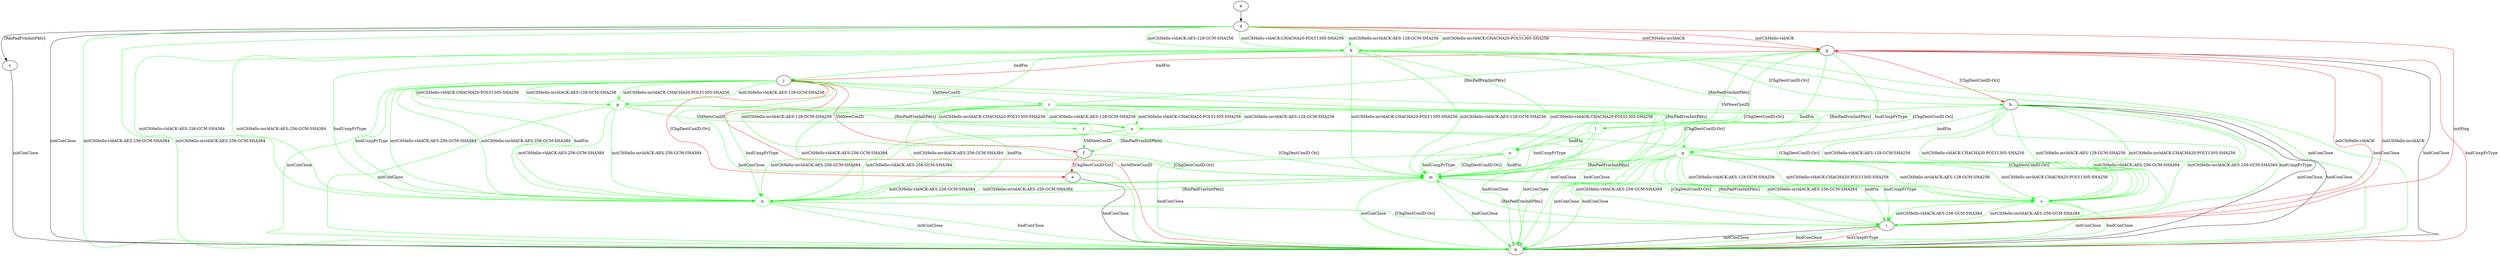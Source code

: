 digraph "" {
	a -> d	[key=0];
	c -> b	[key=0,
		label="initConClose "];
	d -> b	[key=0,
		label="initConClose "];
	d -> b	[key=1,
		color=green,
		label="initCltHello-vldACK:AES-256-GCM-SHA384 "];
	d -> b	[key=2,
		color=green,
		label="initCltHello-invldACK:AES-256-GCM-SHA384 "];
	d -> c	[key=0,
		label="[RmPadFrmInitPkts] "];
	d -> g	[key=0,
		color=red,
		label="initCltHello-vldACK "];
	d -> g	[key=1,
		color=red,
		label="initCltHello-invldACK "];
	d -> i	[key=0,
		color=red,
		label="initPing "];
	k	[color=green];
	d -> k	[key=0,
		color=green,
		label="initCltHello-vldACK:AES-128-GCM-SHA256 "];
	d -> k	[key=1,
		color=green,
		label="initCltHello-vldACK:CHACHA20-POLY1305-SHA256 "];
	d -> k	[key=2,
		color=green,
		label="initCltHello-invldACK:AES-128-GCM-SHA256 "];
	d -> k	[key=3,
		color=green,
		label="initCltHello-invldACK:CHACHA20-POLY1305-SHA256 "];
	e -> b	[key=0,
		label="hndConClose "];
	f -> e	[key=0,
		color=red,
		label="[ChgDestConID-Ori] "];
	m	[color=green];
	f -> m	[key=0,
		color=green,
		label="[ChgDestConID-Ori] "];
	g -> b	[key=0,
		label="hndConClose "];
	g -> b	[key=1,
		color=red,
		label="hndUnxpFrType "];
	g -> h	[key=0,
		color=red,
		label="[ChgDestConID-Ori] "];
	g -> j	[key=0,
		color=red,
		label="hndFin "];
	g -> m	[key=0,
		color=green,
		label="hndFin "];
	g -> m	[key=1,
		color=green,
		label="hndUnxpFrType "];
	g -> m	[key=2,
		color=green,
		label="[ChgDestConID-Ori] "];
	h -> b	[key=0,
		label="initConClose "];
	h -> b	[key=1,
		label="hndConClose "];
	h -> i	[key=0,
		color=green,
		label="initCltHello-vldACK:AES-256-GCM-SHA384 "];
	h -> i	[key=1,
		color=green,
		label="initCltHello-invldACK:AES-256-GCM-SHA384 "];
	h -> i	[key=2,
		color=green,
		label="hndUnxpFrType "];
	l	[color=green];
	h -> l	[key=0,
		color=green,
		label="[RmPadFrmInitPkts] "];
	q	[color=green];
	h -> q	[key=0,
		color=green,
		label="hndFin "];
	s	[color=green];
	h -> s	[key=0,
		color=green,
		label="initCltHello-vldACK:AES-128-GCM-SHA256 "];
	h -> s	[key=1,
		color=green,
		label="initCltHello-vldACK:CHACHA20-POLY1305-SHA256 "];
	h -> s	[key=2,
		color=green,
		label="initCltHello-invldACK:AES-128-GCM-SHA256 "];
	h -> s	[key=3,
		color=green,
		label="initCltHello-invldACK:CHACHA20-POLY1305-SHA256 "];
	i -> b	[key=0,
		label="initConClose "];
	i -> b	[key=1,
		color=green,
		label="hndConClose "];
	i -> b	[key=2,
		color=red,
		label="initUnxpFrType "];
	i -> g	[key=0,
		color=red,
		label="initCltHello-vldACK "];
	i -> g	[key=1,
		color=red,
		label="initCltHello-invldACK "];
	i -> m	[key=0,
		color=green,
		label="[RmPadFrmInitPkts] "];
	j -> b	[key=0,
		color=green,
		label="initConClose "];
	j -> b	[key=1,
		color=green,
		label="hndConClose "];
	j -> b	[key=2,
		color=red,
		label="InvldNewConID "];
	j -> e	[key=0,
		color=red,
		label="[ChgDestConID-Ori] "];
	j -> f	[key=0,
		color=red,
		label="VldNewConID "];
	n	[color=green];
	j -> n	[key=0,
		color=green,
		label="initCltHello-vldACK:AES-256-GCM-SHA384 "];
	j -> n	[key=1,
		color=green,
		label="initCltHello-invldACK:AES-256-GCM-SHA384 "];
	j -> n	[key=2,
		color=green,
		label="hndFin "];
	j -> n	[key=3,
		color=green,
		label="hndUnxpFrType "];
	o	[color=green];
	j -> o	[key=0,
		color=green,
		label="[RmPadFrmInitPkts] "];
	p	[color=green];
	j -> p	[key=0,
		color=green,
		label="initCltHello-vldACK:AES-128-GCM-SHA256 "];
	j -> p	[key=1,
		color=green,
		label="initCltHello-vldACK:CHACHA20-POLY1305-SHA256 "];
	j -> p	[key=2,
		color=green,
		label="initCltHello-invldACK:AES-128-GCM-SHA256 "];
	j -> p	[key=3,
		color=green,
		label="initCltHello-invldACK:CHACHA20-POLY1305-SHA256 "];
	j -> q	[key=0,
		color=green,
		label="[ChgDestConID-Ori] "];
	r	[color=green];
	j -> r	[key=0,
		color=green,
		label="VldNewConID "];
	k -> b	[key=0,
		color=green,
		label="initConClose "];
	k -> b	[key=1,
		color=green,
		label="hndConClose "];
	k -> h	[key=0,
		color=green,
		label="[ChgDestConID-Ori] "];
	k -> j	[key=0,
		color=green,
		label="hndFin "];
	k -> l	[key=0,
		color=green,
		label="[RmPadFrmInitPkts] "];
	k -> m	[key=0,
		color=green,
		label="initCltHello-vldACK:AES-128-GCM-SHA256 "];
	k -> m	[key=1,
		color=green,
		label="initCltHello-vldACK:CHACHA20-POLY1305-SHA256 "];
	k -> m	[key=2,
		color=green,
		label="initCltHello-invldACK:AES-128-GCM-SHA256 "];
	k -> m	[key=3,
		color=green,
		label="initCltHello-invldACK:CHACHA20-POLY1305-SHA256 "];
	k -> n	[key=0,
		color=green,
		label="initCltHello-vldACK:AES-256-GCM-SHA384 "];
	k -> n	[key=1,
		color=green,
		label="initCltHello-invldACK:AES-256-GCM-SHA384 "];
	k -> n	[key=2,
		color=green,
		label="hndUnxpFrType "];
	l -> b	[key=0,
		color=green,
		label="hndConClose "];
	l -> m	[key=0,
		color=green,
		label="hndUnxpFrType "];
	l -> o	[key=0,
		color=green,
		label="hndFin "];
	m -> b	[key=0,
		color=green,
		label="initConClose "];
	m -> b	[key=1,
		color=green,
		label="hndConClose "];
	m -> n	[key=0,
		color=green,
		label="initCltHello-vldACK:AES-256-GCM-SHA384 "];
	m -> n	[key=1,
		color=green,
		label="initCltHello-invldACK:AES-256-GCM-SHA384 "];
	m -> s	[key=0,
		color=green,
		label="[ChgDestConID-Ori] "];
	n -> b	[key=0,
		color=green,
		label="initConClose "];
	n -> b	[key=1,
		color=green,
		label="hndConClose "];
	n -> i	[key=0,
		color=green,
		label="[ChgDestConID-Ori] "];
	n -> m	[key=0,
		color=green,
		label="[RmPadFrmInitPkts] "];
	o -> b	[key=0,
		color=green,
		label="hndConClose "];
	o -> g	[key=0,
		color=green,
		label="VldNewConID "];
	o -> m	[key=0,
		color=green,
		label="hndFin "];
	o -> m	[key=1,
		color=green,
		label="hndUnxpFrType "];
	o -> m	[key=2,
		color=green,
		label="[ChgDestConID-Ori] "];
	p -> b	[key=0,
		color=green,
		label="initConClose "];
	p -> n	[key=0,
		color=green,
		label="initCltHello-vldACK:AES-256-GCM-SHA384 "];
	p -> n	[key=1,
		color=green,
		label="initCltHello-invldACK:AES-256-GCM-SHA384 "];
	p -> s	[key=0,
		color=green,
		label="[ChgDestConID-Ori] "];
	t	[color=green];
	p -> t	[key=0,
		color=green,
		label="[RmPadFrmInitPkts] "];
	u	[color=green];
	p -> u	[key=0,
		color=green,
		label="VldNewConID "];
	q -> b	[key=0,
		color=green,
		label="initConClose "];
	q -> b	[key=1,
		color=green,
		label="hndConClose "];
	q -> i	[key=0,
		color=green,
		label="initCltHello-vldACK:AES-256-GCM-SHA384 "];
	q -> i	[key=1,
		color=green,
		label="initCltHello-invldACK:AES-256-GCM-SHA384 "];
	q -> i	[key=2,
		color=green,
		label="hndFin "];
	q -> i	[key=3,
		color=green,
		label="hndUnxpFrType "];
	q -> m	[key=0,
		color=green,
		label="[RmPadFrmInitPkts] "];
	q -> s	[key=0,
		color=green,
		label="initCltHello-vldACK:AES-128-GCM-SHA256 "];
	q -> s	[key=1,
		color=green,
		label="initCltHello-vldACK:CHACHA20-POLY1305-SHA256 "];
	q -> s	[key=2,
		color=green,
		label="initCltHello-invldACK:AES-128-GCM-SHA256 "];
	q -> s	[key=3,
		color=green,
		label="initCltHello-invldACK:CHACHA20-POLY1305-SHA256 "];
	r -> b	[key=0,
		color=green,
		label="initConClose "];
	r -> b	[key=1,
		color=green,
		label="hndConClose "];
	r -> g	[key=0,
		color=green,
		label="[RmPadFrmInitPkts] "];
	r -> n	[key=0,
		color=green,
		label="initCltHello-vldACK:AES-256-GCM-SHA384 "];
	r -> n	[key=1,
		color=green,
		label="initCltHello-invldACK:AES-256-GCM-SHA384 "];
	r -> n	[key=2,
		color=green,
		label="hndFin "];
	r -> n	[key=3,
		color=green,
		label="hndUnxpFrType "];
	r -> q	[key=0,
		color=green,
		label="[ChgDestConID-Ori] "];
	r -> u	[key=0,
		color=green,
		label="initCltHello-vldACK:AES-128-GCM-SHA256 "];
	r -> u	[key=1,
		color=green,
		label="initCltHello-vldACK:CHACHA20-POLY1305-SHA256 "];
	r -> u	[key=2,
		color=green,
		label="initCltHello-invldACK:AES-128-GCM-SHA256 "];
	r -> u	[key=3,
		color=green,
		label="initCltHello-invldACK:CHACHA20-POLY1305-SHA256 "];
	s -> b	[key=0,
		color=green,
		label="initConClose "];
	s -> b	[key=1,
		color=green,
		label="hndConClose "];
	s -> i	[key=0,
		color=green,
		label="initCltHello-vldACK:AES-256-GCM-SHA384 "];
	s -> i	[key=1,
		color=green,
		label="initCltHello-invldACK:AES-256-GCM-SHA384 "];
	s -> m	[key=0,
		color=green,
		label="[RmPadFrmInitPkts] "];
	t -> f	[key=0,
		color=green,
		label="VldNewConID "];
	t -> m	[key=0,
		color=green,
		label="[ChgDestConID-Ori] "];
	u -> b	[key=0,
		color=green,
		label="initConClose "];
	u -> f	[key=0,
		color=green,
		label="[RmPadFrmInitPkts] "];
	u -> n	[key=0,
		color=green,
		label="initCltHello-vldACK:AES-256-GCM-SHA384 "];
	u -> n	[key=1,
		color=green,
		label="initCltHello-invldACK:AES-256-GCM-SHA384 "];
	u -> s	[key=0,
		color=green,
		label="[ChgDestConID-Ori] "];
}
